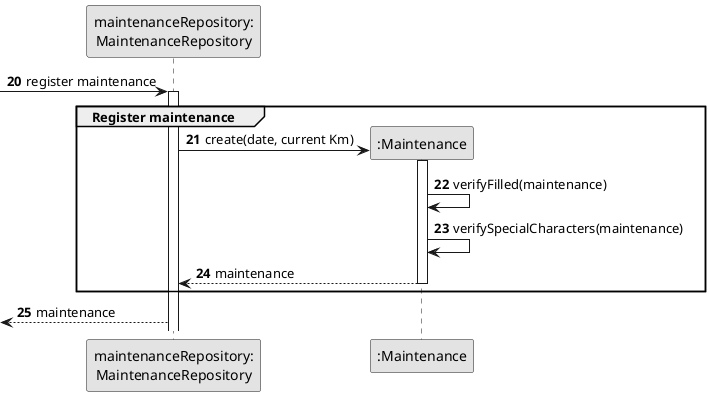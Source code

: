 @startuml
@startuml
skinparam monochrome true
skinparam packageStyle rectangle
skinparam shadowing false

autonumber 20

participant "maintenanceRepository:\nMaintenanceRepository" as MaintenanceRepository
participant ":Maintenance" as Maintenance


-> MaintenanceRepository : register maintenance
               group Register maintenance
            activate MaintenanceRepository

            MaintenanceRepository -> Maintenance** : create(date, current Km)
            activate Maintenance

                Maintenance -> Maintenance : verifyFilled(maintenance)
                Maintenance -> Maintenance : verifySpecialCharacters(maintenance)
                Maintenance --> MaintenanceRepository : maintenance
               deactivate
               end
                <-- MaintenanceRepository : maintenance


@enduml